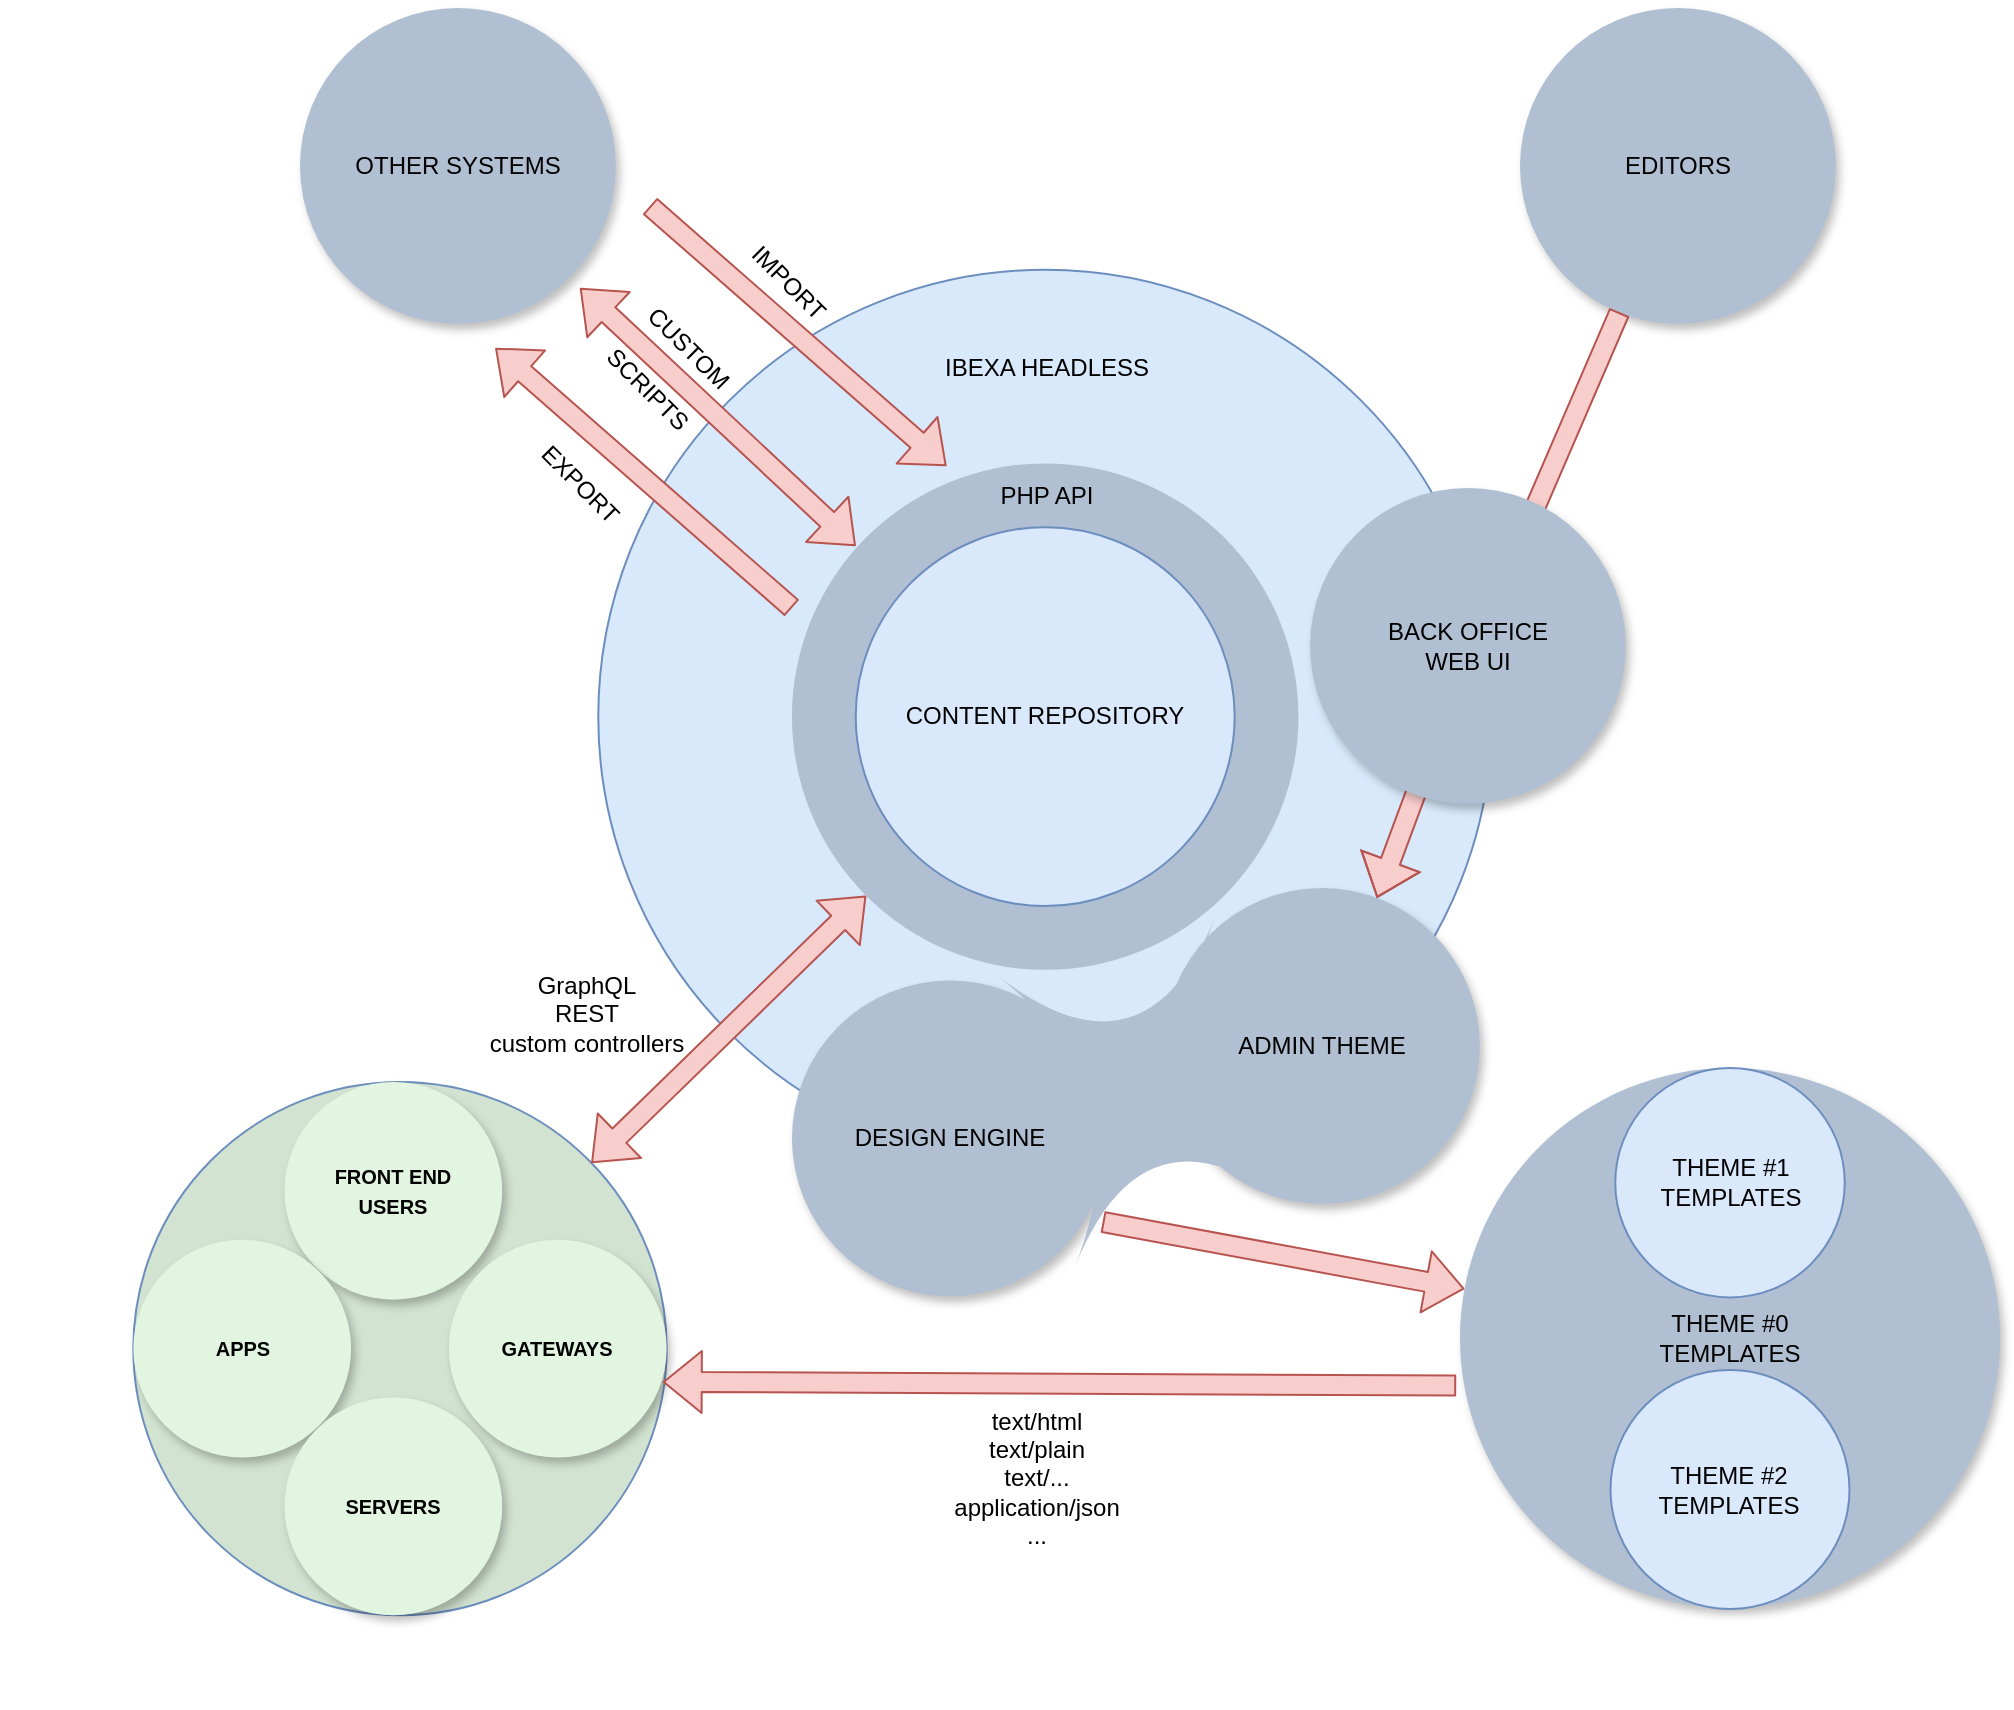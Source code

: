 <mxfile version="14.6.13" type="device"><diagram id="kEppTf-Kki688EfmVOyB" name="Page-1"><mxGraphModel dx="3477" dy="2908" grid="1" gridSize="10" guides="1" tooltips="1" connect="1" arrows="1" fold="1" page="1" pageScale="1" pageWidth="500" pageHeight="466" math="0" shadow="0"><root><mxCell id="0"/><mxCell id="1" parent="0"/><mxCell id="TDx8aByBu-aWbRq0oXT0-5" value="IBEXA DXP" style="ellipse;whiteSpace=wrap;html=1;aspect=fixed;strokeColor=#6c8ebf;fillColor=#d7e9fA;" parent="1" vertex="1"><mxGeometry x="-1960.86" y="510.86" width="446.91" height="446.91" as="geometry"/></mxCell><mxCell id="D7T7WJUiAvCO7hw0S2yC-1" value="" style="group" parent="1" vertex="1" connectable="0"><mxGeometry x="-2260" y="840" width="551.22" height="390" as="geometry"/></mxCell><mxCell id="TDx8aByBu-aWbRq0oXT0-18" value="" style="ellipse;whiteSpace=wrap;html=1;aspect=fixed;strokeColor=#6c8ebf;fillColor=#D2E3D1;" parent="D7T7WJUiAvCO7hw0S2yC-1" vertex="1"><mxGeometry x="66.667" y="76.961" width="266.667" height="266.667" as="geometry"/></mxCell><mxCell id="TDx8aByBu-aWbRq0oXT0-20" value="&lt;b&gt;&lt;font style=&quot;font-size: 10px&quot;&gt;FRONT END &lt;br&gt;USERS&lt;/font&gt;&lt;/b&gt;" style="ellipse;whiteSpace=wrap;html=1;aspect=fixed;shadow=1;strokeColor=none;fillColor=#E2F5E1;" parent="D7T7WJUiAvCO7hw0S2yC-1" vertex="1"><mxGeometry x="142.24" y="76.96" width="108.88" height="108.88" as="geometry"/></mxCell><mxCell id="TDx8aByBu-aWbRq0oXT0-21" value="&lt;b&gt;&lt;font style=&quot;font-size: 10px&quot;&gt;GATEWAYS&lt;/font&gt;&lt;/b&gt;" style="ellipse;whiteSpace=wrap;html=1;aspect=fixed;shadow=1;strokeColor=none;fillColor=#E2F5E1;" parent="D7T7WJUiAvCO7hw0S2yC-1" vertex="1"><mxGeometry x="224.45" y="155.858" width="108.88" height="108.88" as="geometry"/></mxCell><mxCell id="TDx8aByBu-aWbRq0oXT0-22" value="&lt;b&gt;&lt;font style=&quot;font-size: 10px&quot;&gt;APPS&lt;/font&gt;&lt;/b&gt;" style="ellipse;whiteSpace=wrap;html=1;aspect=fixed;shadow=1;strokeColor=none;fillColor=#E2F5E1;" parent="D7T7WJUiAvCO7hw0S2yC-1" vertex="1"><mxGeometry x="66.67" y="155.858" width="108.88" height="108.88" as="geometry"/></mxCell><mxCell id="TDx8aByBu-aWbRq0oXT0-24" value="&lt;b&gt;&lt;font style=&quot;font-size: 10px&quot;&gt;SERVERS&lt;/font&gt;&lt;/b&gt;" style="ellipse;whiteSpace=wrap;html=1;aspect=fixed;shadow=1;strokeColor=none;fillColor=#E2F5E1;" parent="D7T7WJUiAvCO7hw0S2yC-1" vertex="1"><mxGeometry x="142.24" y="234.744" width="108.88" height="108.88" as="geometry"/></mxCell><mxCell id="DjWMCbDjj2uTVjK9-4Tl-21" value="GraphQL&lt;br&gt;REST&lt;br&gt;custom controllers" style="text;html=1;resizable=0;autosize=1;align=center;verticalAlign=middle;points=[];fillColor=none;strokeColor=none;rounded=0;" vertex="1" parent="D7T7WJUiAvCO7hw0S2yC-1"><mxGeometry x="237.62" y="18" width="110" height="50" as="geometry"/></mxCell><mxCell id="DjWMCbDjj2uTVjK9-4Tl-1" value="PHP API" style="ellipse;whiteSpace=wrap;html=1;aspect=fixed;fillColor=#B0BFD1;strokeColor=none;" vertex="1" parent="1"><mxGeometry x="-1864.02" y="607.7" width="253.23" height="253.23" as="geometry"/></mxCell><mxCell id="DjWMCbDjj2uTVjK9-4Tl-2" value="" style="group" vertex="1" connectable="0" parent="1"><mxGeometry x="-1864.023" y="820" width="343.893" height="204.103" as="geometry"/></mxCell><mxCell id="CGbNo4Oa9fpYXUXdvmJX-18" value="DESIGN ENGINE" style="ellipse;whiteSpace=wrap;html=1;aspect=fixed;fillColor=#B0BFD1;strokeColor=none;shadow=1;" parent="DjWMCbDjj2uTVjK9-4Tl-2" vertex="1"><mxGeometry y="46.208" width="157.895" height="157.895" as="geometry"/></mxCell><mxCell id="CGbNo4Oa9fpYXUXdvmJX-19" value="ADMIN THEME" style="ellipse;whiteSpace=wrap;html=1;aspect=fixed;fillColor=#B0BFD1;strokeColor=none;shadow=1;" parent="DjWMCbDjj2uTVjK9-4Tl-2" vertex="1"><mxGeometry x="186.003" width="157.89" height="157.89" as="geometry"/></mxCell><mxCell id="CGbNo4Oa9fpYXUXdvmJX-30" value="" style="shape=switch;whiteSpace=wrap;html=1;aspect=fixed;fillColor=#B0BFD1;rotation=-15;strokeColor=none;" parent="DjWMCbDjj2uTVjK9-4Tl-2" vertex="1"><mxGeometry x="120.003" y="26.21" width="113.25" height="151" as="geometry"/></mxCell><mxCell id="DjWMCbDjj2uTVjK9-4Tl-3" value="EDITORS" style="ellipse;whiteSpace=wrap;html=1;aspect=fixed;fillColor=#B0BFD1;strokeColor=none;shadow=1;" vertex="1" parent="1"><mxGeometry x="-1500.0" y="380" width="157.89" height="157.89" as="geometry"/></mxCell><mxCell id="TDx8aByBu-aWbRq0oXT0-6" value="CONTENT REPOSITORY" style="ellipse;whiteSpace=wrap;html=1;aspect=fixed;fillColor=#dae8fc;strokeColor=#6c8ebf;" parent="1" vertex="1"><mxGeometry x="-1832.142" y="639.574" width="189.474" height="189.474" as="geometry"/></mxCell><mxCell id="DjWMCbDjj2uTVjK9-4Tl-5" value="PHP API" style="text;html=1;resizable=0;autosize=1;align=center;verticalAlign=middle;points=[];fillColor=none;strokeColor=none;rounded=0;" vertex="1" parent="1"><mxGeometry x="-1767.4" y="614" width="60" height="20" as="geometry"/></mxCell><mxCell id="DjWMCbDjj2uTVjK9-4Tl-7" value="OTHER SYSTEMS" style="ellipse;whiteSpace=wrap;html=1;aspect=fixed;fillColor=#B0BFD1;strokeColor=none;shadow=1;" vertex="1" parent="1"><mxGeometry x="-2110" y="380" width="157.89" height="157.89" as="geometry"/></mxCell><mxCell id="DjWMCbDjj2uTVjK9-4Tl-11" value="" style="shape=flexArrow;endArrow=none;startArrow=classic;html=1;entryX=0.315;entryY=0.963;entryDx=0;entryDy=0;entryPerimeter=0;endFill=0;fillColor=#f8cecc;strokeColor=#b85450;" edge="1" parent="1" source="CGbNo4Oa9fpYXUXdvmJX-19" target="DjWMCbDjj2uTVjK9-4Tl-3"><mxGeometry width="100" height="100" relative="1" as="geometry"><mxPoint x="-1790" y="1190" as="sourcePoint"/><mxPoint x="-1690" y="1090" as="targetPoint"/><Array as="points"><mxPoint x="-1540" y="740"/></Array></mxGeometry></mxCell><mxCell id="DjWMCbDjj2uTVjK9-4Tl-6" value="BACK OFFICE&lt;br&gt;WEB UI" style="ellipse;whiteSpace=wrap;html=1;aspect=fixed;fillColor=#B0BFD1;strokeColor=none;shadow=1;" vertex="1" parent="1"><mxGeometry x="-1605.0" y="620" width="157.89" height="157.89" as="geometry"/></mxCell><mxCell id="DjWMCbDjj2uTVjK9-4Tl-12" value="" style="shape=flexArrow;endArrow=classic;startArrow=block;html=1;startFill=0;fillColor=#f8cecc;strokeColor=#b85450;exitX=0;exitY=1;exitDx=0;exitDy=0;" edge="1" parent="1" source="DjWMCbDjj2uTVjK9-4Tl-1" target="TDx8aByBu-aWbRq0oXT0-18"><mxGeometry width="100" height="100" relative="1" as="geometry"><mxPoint x="-1840" y="820" as="sourcePoint"/><mxPoint x="-2030" y="990" as="targetPoint"/></mxGeometry></mxCell><mxCell id="DjWMCbDjj2uTVjK9-4Tl-13" value="" style="shape=flexArrow;endArrow=block;startArrow=none;html=1;startFill=0;fillColor=#f8cecc;strokeColor=#b85450;endFill=0;exitX=0.169;exitY=0.881;exitDx=0;exitDy=0;exitPerimeter=0;" edge="1" parent="1" source="CGbNo4Oa9fpYXUXdvmJX-30" target="DjWMCbDjj2uTVjK9-4Tl-16"><mxGeometry width="100" height="100" relative="1" as="geometry"><mxPoint x="-1700" y="990" as="sourcePoint"/><mxPoint x="-2000" y="1040" as="targetPoint"/></mxGeometry></mxCell><mxCell id="DjWMCbDjj2uTVjK9-4Tl-17" value="" style="shape=flexArrow;endArrow=block;startArrow=none;html=1;startFill=0;fillColor=#f8cecc;strokeColor=#b85450;endFill=0;exitX=-0.007;exitY=0.588;exitDx=0;exitDy=0;exitPerimeter=0;entryX=0.982;entryY=0.653;entryDx=0;entryDy=0;entryPerimeter=0;" edge="1" parent="1" source="DjWMCbDjj2uTVjK9-4Tl-16" target="TDx8aByBu-aWbRq0oXT0-21"><mxGeometry width="100" height="100" relative="1" as="geometry"><mxPoint x="-1544" y="1050" as="sourcePoint"/><mxPoint x="-1920" y="1060" as="targetPoint"/></mxGeometry></mxCell><mxCell id="DjWMCbDjj2uTVjK9-4Tl-20" value="IBEXA HEADLESS" style="text;html=1;resizable=0;autosize=1;align=center;verticalAlign=middle;points=[];fillColor=none;strokeColor=none;rounded=0;" vertex="1" parent="1"><mxGeometry x="-1797.4" y="550" width="120" height="20" as="geometry"/></mxCell><mxCell id="DjWMCbDjj2uTVjK9-4Tl-22" value="" style="group" vertex="1" connectable="0" parent="1"><mxGeometry x="-1530.0" y="910.0" width="270" height="270.48" as="geometry"/></mxCell><mxCell id="DjWMCbDjj2uTVjK9-4Tl-16" value="THEME #0&lt;br&gt;TEMPLATES" style="ellipse;whiteSpace=wrap;html=1;aspect=fixed;fillColor=#B0BFD1;strokeColor=none;shadow=1;" vertex="1" parent="DjWMCbDjj2uTVjK9-4Tl-22"><mxGeometry width="270" height="270" as="geometry"/></mxCell><mxCell id="DjWMCbDjj2uTVjK9-4Tl-18" value="THEME #1 TEMPLATES" style="ellipse;whiteSpace=wrap;html=1;aspect=fixed;fillColor=#dae8fc;strokeColor=#6c8ebf;" vertex="1" parent="DjWMCbDjj2uTVjK9-4Tl-22"><mxGeometry x="77.63" y="1.137e-13" width="114.74" height="114.74" as="geometry"/></mxCell><mxCell id="DjWMCbDjj2uTVjK9-4Tl-19" value="THEME #2 TEMPLATES" style="ellipse;whiteSpace=wrap;html=1;aspect=fixed;fillColor=#dae8fc;strokeColor=#6c8ebf;" vertex="1" parent="DjWMCbDjj2uTVjK9-4Tl-22"><mxGeometry x="75.26" y="151.0" width="119.48" height="119.48" as="geometry"/></mxCell><mxCell id="DjWMCbDjj2uTVjK9-4Tl-23" value="text/html&lt;br&gt;text/plain&lt;br&gt;text/...&lt;br&gt;application/json&lt;br&gt;..." style="text;html=1;resizable=0;autosize=1;align=center;verticalAlign=middle;points=[];fillColor=none;strokeColor=none;rounded=0;" vertex="1" parent="1"><mxGeometry x="-1792.4" y="1075" width="100" height="80" as="geometry"/></mxCell><mxCell id="DjWMCbDjj2uTVjK9-4Tl-24" value="EXPORT" style="text;html=1;resizable=0;autosize=1;align=center;verticalAlign=middle;points=[];fillColor=none;strokeColor=none;rounded=0;rotation=45;" vertex="1" parent="1"><mxGeometry x="-2000" y="607.7" width="60" height="20" as="geometry"/></mxCell><mxCell id="DjWMCbDjj2uTVjK9-4Tl-25" value="" style="shape=flexArrow;endArrow=none;startArrow=block;html=1;startFill=0;entryX=1;entryY=1;entryDx=0;entryDy=0;fillColor=#f8cecc;strokeColor=#b85450;exitX=0;exitY=0;exitDx=0;exitDy=0;endFill=0;" edge="1" parent="1"><mxGeometry width="100" height="100" relative="1" as="geometry"><mxPoint x="-1786.795" y="609.005" as="sourcePoint"/><mxPoint x="-1935.092" y="478.988" as="targetPoint"/></mxGeometry></mxCell><mxCell id="DjWMCbDjj2uTVjK9-4Tl-26" value="IMPORT" style="text;html=1;resizable=0;autosize=1;align=center;verticalAlign=middle;points=[];fillColor=none;strokeColor=none;rounded=0;rotation=45;" vertex="1" parent="1"><mxGeometry x="-1896.14" y="507" width="60" height="20" as="geometry"/></mxCell><mxCell id="DjWMCbDjj2uTVjK9-4Tl-29" value="" style="shape=flexArrow;endArrow=classic;startArrow=none;html=1;startFill=0;entryX=1;entryY=1;entryDx=0;entryDy=0;fillColor=#f8cecc;strokeColor=#b85450;exitX=0;exitY=0;exitDx=0;exitDy=0;" edge="1" parent="1"><mxGeometry width="100" height="100" relative="1" as="geometry"><mxPoint x="-1864.025" y="680.015" as="sourcePoint"/><mxPoint x="-2012.322" y="549.998" as="targetPoint"/></mxGeometry></mxCell><mxCell id="DjWMCbDjj2uTVjK9-4Tl-30" value="" style="shape=flexArrow;endArrow=block;startArrow=block;html=1;startFill=0;fillColor=#f8cecc;strokeColor=#b85450;exitX=0;exitY=0;exitDx=0;exitDy=0;endFill=0;" edge="1" parent="1"><mxGeometry width="100" height="100" relative="1" as="geometry"><mxPoint x="-1832.145" y="649.015" as="sourcePoint"/><mxPoint x="-1970" y="520" as="targetPoint"/></mxGeometry></mxCell><mxCell id="DjWMCbDjj2uTVjK9-4Tl-28" value="CUSTOM&lt;br&gt;&lt;br&gt;SCRIPTS" style="text;html=1;resizable=0;autosize=1;align=center;verticalAlign=middle;points=[];fillColor=none;strokeColor=none;rounded=0;rotation=45;" vertex="1" parent="1"><mxGeometry x="-1960.86" y="535" width="70" height="50" as="geometry"/></mxCell></root></mxGraphModel></diagram></mxfile>